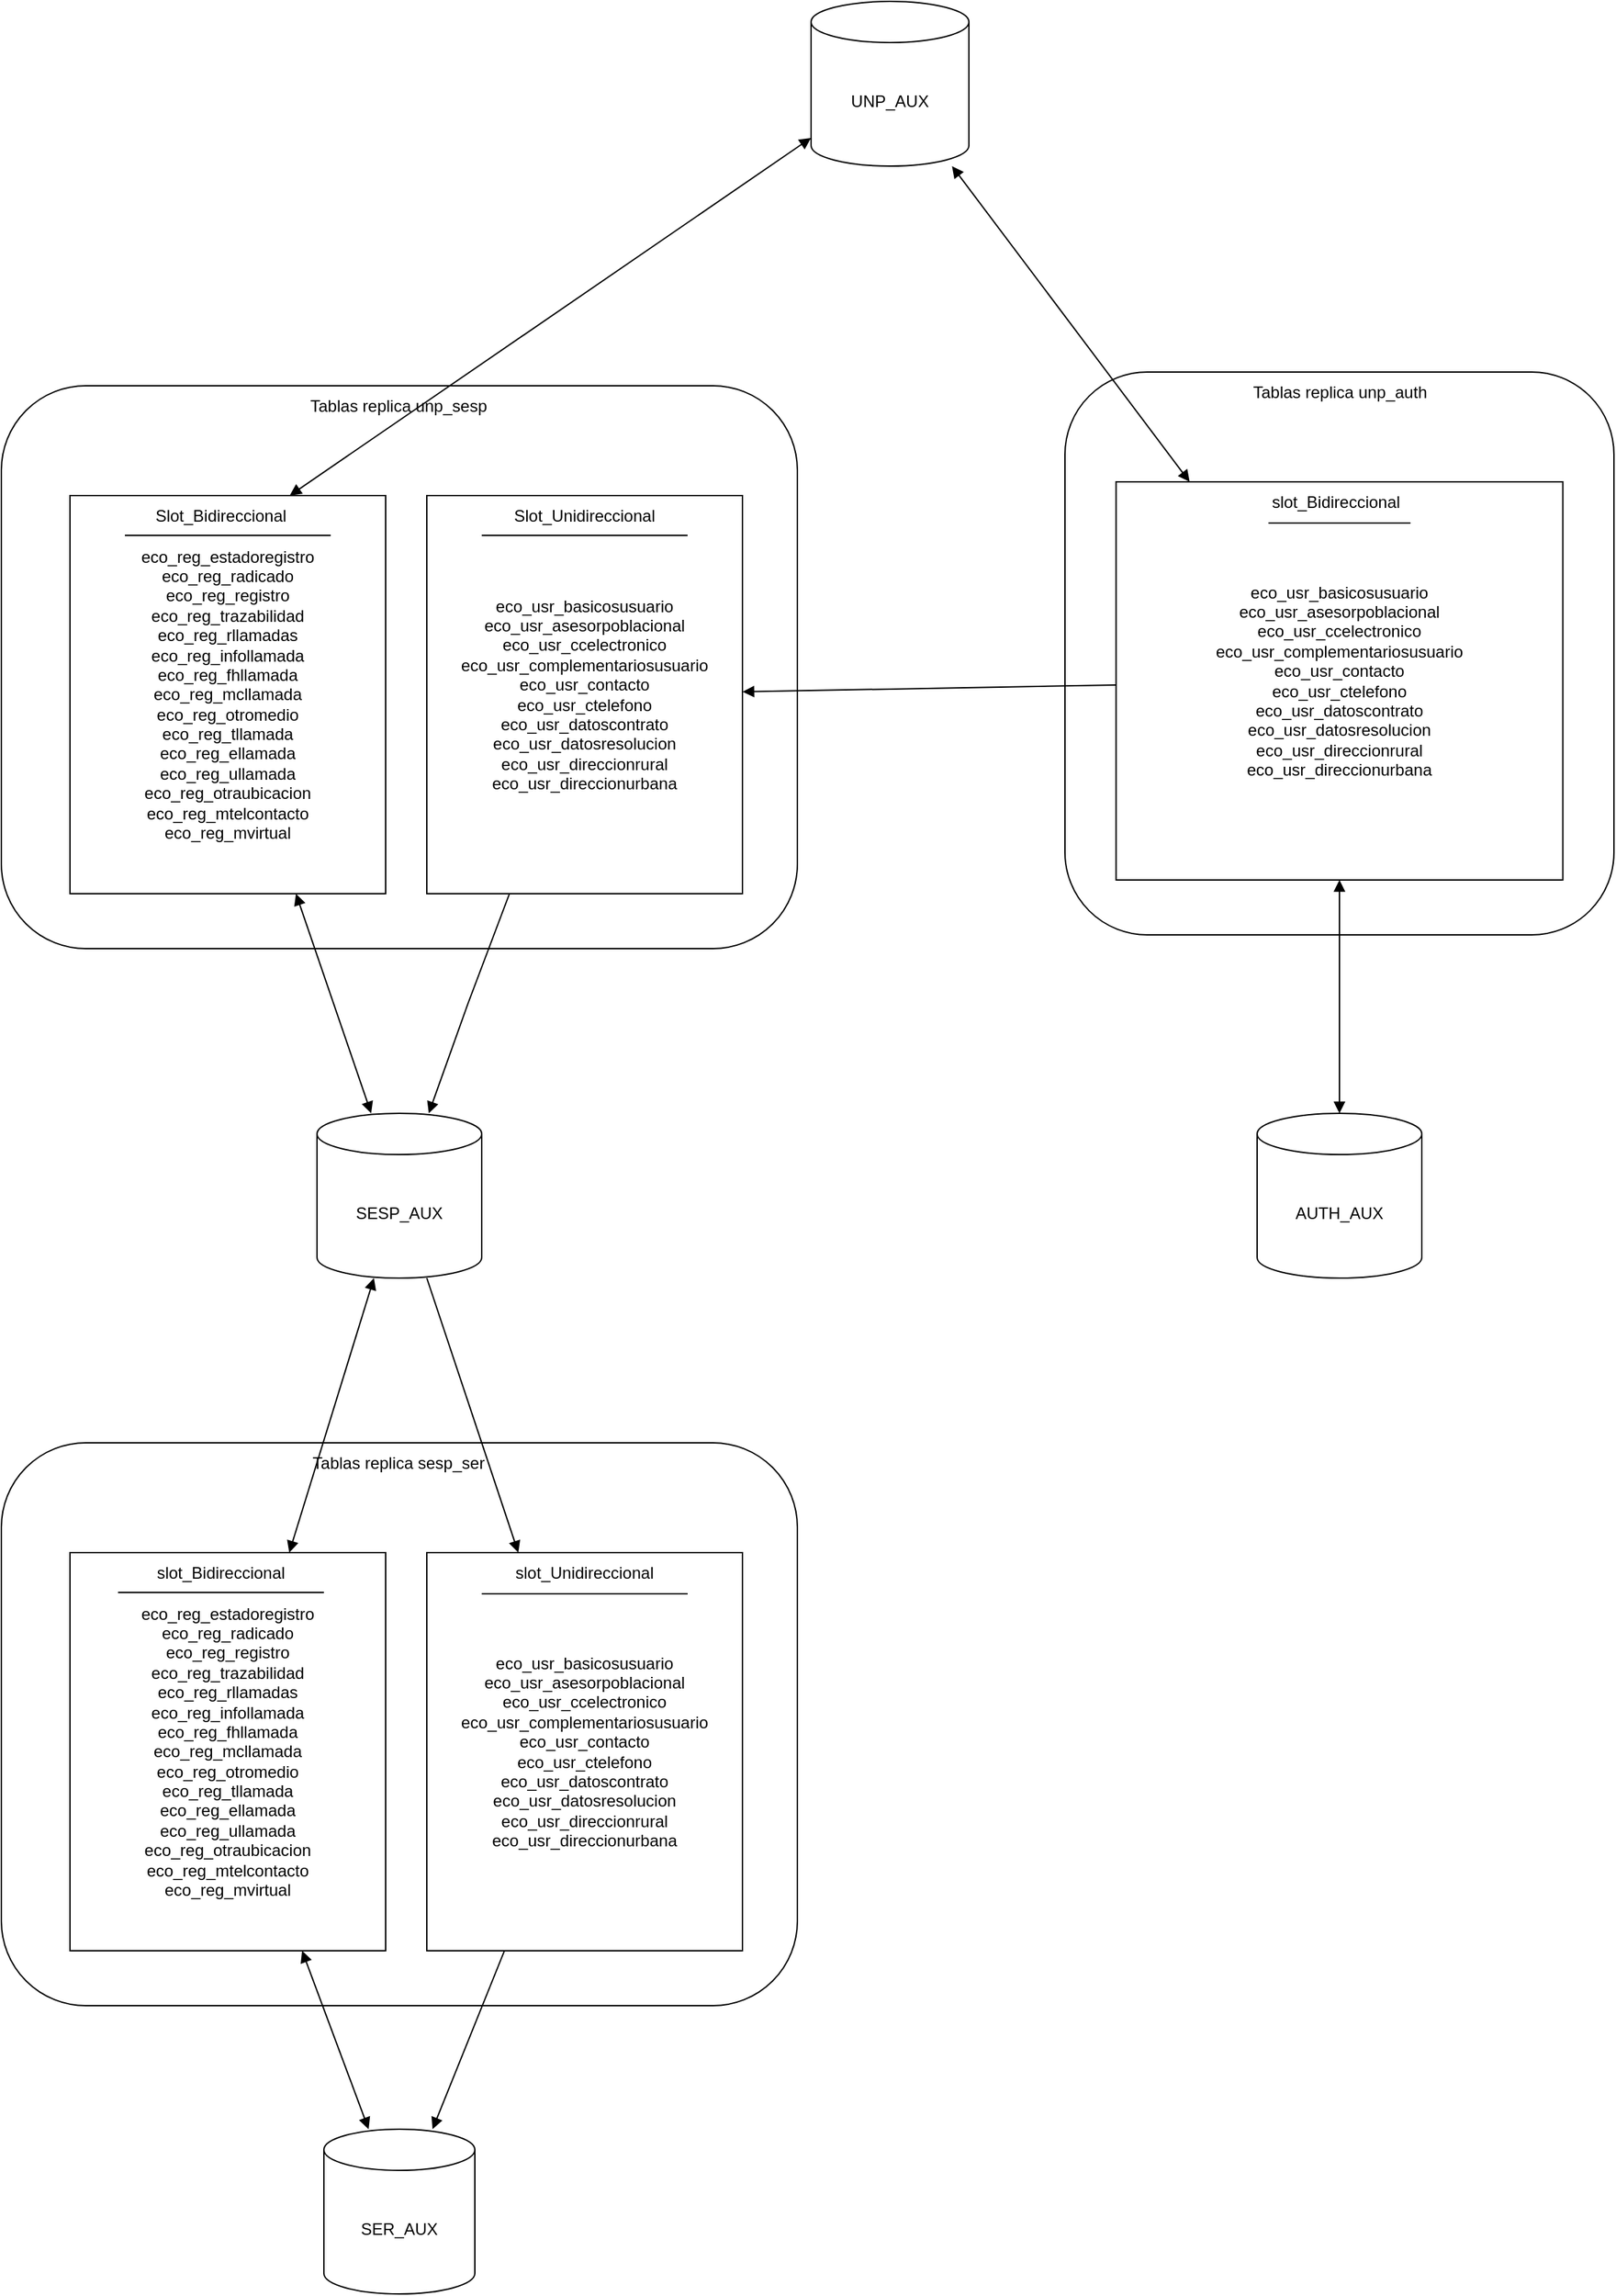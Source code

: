 <mxfile version="27.0.6">
  <diagram name="Página-1" id="cD-U_-u4l6rcsm08kq4a">
    <mxGraphModel dx="2518" dy="1433" grid="1" gridSize="10" guides="1" tooltips="1" connect="1" arrows="1" fold="1" page="1" pageScale="1" pageWidth="5000" pageHeight="2500" math="0" shadow="0">
      <root>
        <mxCell id="0" />
        <mxCell id="1" parent="0" />
        <mxCell id="-sTfq_-YhvA8usg72Ecp-22" value="" style="group" vertex="1" connectable="0" parent="1">
          <mxGeometry x="1045" y="480" width="400" height="510" as="geometry" />
        </mxCell>
        <mxCell id="-sTfq_-YhvA8usg72Ecp-23" value="" style="rounded=1;whiteSpace=wrap;html=1;" vertex="1" parent="-sTfq_-YhvA8usg72Ecp-22">
          <mxGeometry width="400" height="410" as="geometry" />
        </mxCell>
        <mxCell id="-sTfq_-YhvA8usg72Ecp-24" value="Tablas replica unp_auth" style="text;html=1;align=center;verticalAlign=middle;whiteSpace=wrap;rounded=0;" vertex="1" parent="-sTfq_-YhvA8usg72Ecp-22">
          <mxGeometry x="130.68" width="138.65" height="30" as="geometry" />
        </mxCell>
        <mxCell id="-sTfq_-YhvA8usg72Ecp-25" value="eco_usr_basicosusuario&lt;div&gt;eco_usr_asesorpoblacional&lt;/div&gt;&lt;div&gt;eco_usr_ccelectronico&lt;/div&gt;&lt;div&gt;eco_usr_complementariosusuario&lt;/div&gt;&lt;div&gt;eco_usr_contacto&lt;/div&gt;&lt;div&gt;eco_usr_ctelefono&lt;/div&gt;&lt;div&gt;eco_usr_datoscontrato&lt;/div&gt;&lt;div&gt;eco_usr_datosresolucion&lt;/div&gt;&lt;div&gt;eco_usr_direccionrural&lt;/div&gt;&lt;div&gt;eco_usr_direccionurbana&lt;/div&gt;" style="rounded=0;whiteSpace=wrap;html=1;" vertex="1" parent="-sTfq_-YhvA8usg72Ecp-22">
          <mxGeometry x="37.24" y="80" width="325.52" height="290" as="geometry" />
        </mxCell>
        <mxCell id="-sTfq_-YhvA8usg72Ecp-27" value="slot_Bidireccional" style="text;html=1;align=center;verticalAlign=middle;whiteSpace=wrap;rounded=0;" vertex="1" parent="-sTfq_-YhvA8usg72Ecp-22">
          <mxGeometry x="176.555" y="80" width="41.379" height="30" as="geometry" />
        </mxCell>
        <mxCell id="-sTfq_-YhvA8usg72Ecp-38" value="" style="endArrow=none;html=1;rounded=0;" edge="1" parent="-sTfq_-YhvA8usg72Ecp-22">
          <mxGeometry width="50" height="50" relative="1" as="geometry">
            <mxPoint x="148.279" y="110" as="sourcePoint" />
            <mxPoint x="251.727" y="110" as="targetPoint" />
          </mxGeometry>
        </mxCell>
        <mxCell id="-sTfq_-YhvA8usg72Ecp-29" value="" style="group" vertex="1" connectable="0" parent="1">
          <mxGeometry x="270" y="1260" width="580" height="510" as="geometry" />
        </mxCell>
        <mxCell id="-sTfq_-YhvA8usg72Ecp-30" value="" style="rounded=1;whiteSpace=wrap;html=1;" vertex="1" parent="-sTfq_-YhvA8usg72Ecp-29">
          <mxGeometry width="580" height="410" as="geometry" />
        </mxCell>
        <mxCell id="-sTfq_-YhvA8usg72Ecp-31" value="Tablas replica sesp_ser" style="text;html=1;align=center;verticalAlign=middle;whiteSpace=wrap;rounded=0;" vertex="1" parent="-sTfq_-YhvA8usg72Ecp-29">
          <mxGeometry x="219.459" width="141.081" height="30" as="geometry" />
        </mxCell>
        <mxCell id="-sTfq_-YhvA8usg72Ecp-32" value="&lt;div&gt;eco_reg_estadoregistro&lt;/div&gt;&lt;div&gt;eco_reg_radicado&lt;/div&gt;&lt;div&gt;eco_reg_registro&lt;/div&gt;&lt;div&gt;eco_reg_trazabilidad&lt;br&gt;&lt;/div&gt;&lt;div&gt;eco_reg_rllamadas&lt;/div&gt;&lt;div&gt;eco_reg_infollamada&lt;/div&gt;&lt;div&gt;eco_reg_fhllamada&lt;/div&gt;&lt;div&gt;eco_reg_mcllamada&lt;/div&gt;&lt;div&gt;eco_reg_otromedio&lt;/div&gt;&lt;div&gt;eco_reg_tllamada&lt;/div&gt;&lt;div&gt;eco_reg_ellamada&lt;/div&gt;&lt;div&gt;eco_reg_ullamada&lt;/div&gt;&lt;div&gt;eco_reg_otraubicacion&lt;/div&gt;&lt;div&gt;eco_reg_mtelcontacto&lt;/div&gt;&lt;div&gt;eco_reg_mvirtual&lt;/div&gt;" style="rounded=0;whiteSpace=wrap;html=1;" vertex="1" parent="-sTfq_-YhvA8usg72Ecp-29">
          <mxGeometry x="50" y="80" width="230" height="290" as="geometry" />
        </mxCell>
        <mxCell id="-sTfq_-YhvA8usg72Ecp-33" value="eco_usr_basicosusuario&lt;div&gt;eco_usr_asesorpoblacional&lt;/div&gt;&lt;div&gt;eco_usr_ccelectronico&lt;/div&gt;&lt;div&gt;eco_usr_complementariosusuario&lt;/div&gt;&lt;div&gt;eco_usr_contacto&lt;/div&gt;&lt;div&gt;eco_usr_ctelefono&lt;/div&gt;&lt;div&gt;eco_usr_datoscontrato&lt;/div&gt;&lt;div&gt;eco_usr_datosresolucion&lt;/div&gt;&lt;div&gt;eco_usr_direccionrural&lt;/div&gt;&lt;div&gt;eco_usr_direccionurbana&lt;/div&gt;" style="rounded=0;whiteSpace=wrap;html=1;" vertex="1" parent="-sTfq_-YhvA8usg72Ecp-29">
          <mxGeometry x="310" y="80" width="230" height="290" as="geometry" />
        </mxCell>
        <mxCell id="-sTfq_-YhvA8usg72Ecp-34" value="slot_Bidireccional" style="text;html=1;align=center;verticalAlign=middle;whiteSpace=wrap;rounded=0;" vertex="1" parent="-sTfq_-YhvA8usg72Ecp-29">
          <mxGeometry x="130" y="80" width="60" height="30" as="geometry" />
        </mxCell>
        <mxCell id="-sTfq_-YhvA8usg72Ecp-35" value="slot_Unidireccional" style="text;html=1;align=center;verticalAlign=middle;whiteSpace=wrap;rounded=0;" vertex="1" parent="-sTfq_-YhvA8usg72Ecp-29">
          <mxGeometry x="395" y="80" width="60" height="30" as="geometry" />
        </mxCell>
        <mxCell id="-sTfq_-YhvA8usg72Ecp-40" value="" style="endArrow=none;html=1;rounded=0;" edge="1" parent="-sTfq_-YhvA8usg72Ecp-29">
          <mxGeometry width="50" height="50" relative="1" as="geometry">
            <mxPoint x="85" y="109" as="sourcePoint" />
            <mxPoint x="235" y="109" as="targetPoint" />
          </mxGeometry>
        </mxCell>
        <mxCell id="-sTfq_-YhvA8usg72Ecp-41" value="" style="endArrow=none;html=1;rounded=0;" edge="1" parent="-sTfq_-YhvA8usg72Ecp-29">
          <mxGeometry width="50" height="50" relative="1" as="geometry">
            <mxPoint x="350" y="110" as="sourcePoint" />
            <mxPoint x="500" y="110" as="targetPoint" />
          </mxGeometry>
        </mxCell>
        <mxCell id="-sTfq_-YhvA8usg72Ecp-46" value="" style="group" vertex="1" connectable="0" parent="1">
          <mxGeometry x="270" y="490" width="580" height="410" as="geometry" />
        </mxCell>
        <mxCell id="-sTfq_-YhvA8usg72Ecp-1" value="" style="rounded=1;whiteSpace=wrap;html=1;" vertex="1" parent="-sTfq_-YhvA8usg72Ecp-46">
          <mxGeometry width="580" height="410" as="geometry" />
        </mxCell>
        <mxCell id="-sTfq_-YhvA8usg72Ecp-3" value="Tablas replica unp_sesp" style="text;html=1;align=center;verticalAlign=middle;whiteSpace=wrap;rounded=0;" vertex="1" parent="-sTfq_-YhvA8usg72Ecp-46">
          <mxGeometry x="219.459" width="141.081" height="30" as="geometry" />
        </mxCell>
        <mxCell id="-sTfq_-YhvA8usg72Ecp-7" value="&lt;div&gt;eco_reg_estadoregistro&lt;/div&gt;&lt;div&gt;eco_reg_radicado&lt;/div&gt;&lt;div&gt;eco_reg_registro&lt;/div&gt;&lt;div&gt;eco_reg_trazabilidad&lt;br&gt;&lt;/div&gt;&lt;div&gt;eco_reg_rllamadas&lt;/div&gt;&lt;div&gt;eco_reg_infollamada&lt;/div&gt;&lt;div&gt;eco_reg_fhllamada&lt;/div&gt;&lt;div&gt;eco_reg_mcllamada&lt;/div&gt;&lt;div&gt;eco_reg_otromedio&lt;/div&gt;&lt;div&gt;eco_reg_tllamada&lt;/div&gt;&lt;div&gt;eco_reg_ellamada&lt;/div&gt;&lt;div&gt;eco_reg_ullamada&lt;/div&gt;&lt;div&gt;eco_reg_otraubicacion&lt;/div&gt;&lt;div&gt;eco_reg_mtelcontacto&lt;/div&gt;&lt;div&gt;eco_reg_mvirtual&lt;/div&gt;" style="rounded=0;whiteSpace=wrap;html=1;" vertex="1" parent="-sTfq_-YhvA8usg72Ecp-46">
          <mxGeometry x="50" y="80" width="230" height="290" as="geometry" />
        </mxCell>
        <mxCell id="-sTfq_-YhvA8usg72Ecp-12" value="eco_usr_basicosusuario&lt;div&gt;eco_usr_asesorpoblacional&lt;/div&gt;&lt;div&gt;eco_usr_ccelectronico&lt;/div&gt;&lt;div&gt;eco_usr_complementariosusuario&lt;/div&gt;&lt;div&gt;eco_usr_contacto&lt;/div&gt;&lt;div&gt;eco_usr_ctelefono&lt;/div&gt;&lt;div&gt;eco_usr_datoscontrato&lt;/div&gt;&lt;div&gt;eco_usr_datosresolucion&lt;/div&gt;&lt;div&gt;eco_usr_direccionrural&lt;/div&gt;&lt;div&gt;eco_usr_direccionurbana&lt;/div&gt;" style="rounded=0;whiteSpace=wrap;html=1;" vertex="1" parent="-sTfq_-YhvA8usg72Ecp-46">
          <mxGeometry x="310" y="80" width="230" height="290" as="geometry" />
        </mxCell>
        <mxCell id="-sTfq_-YhvA8usg72Ecp-13" value="Slot_Bidireccional" style="text;html=1;align=center;verticalAlign=middle;whiteSpace=wrap;rounded=0;" vertex="1" parent="-sTfq_-YhvA8usg72Ecp-46">
          <mxGeometry x="130" y="80" width="60" height="30" as="geometry" />
        </mxCell>
        <mxCell id="-sTfq_-YhvA8usg72Ecp-14" value="Slot_Unidireccional" style="text;html=1;align=center;verticalAlign=middle;whiteSpace=wrap;rounded=0;" vertex="1" parent="-sTfq_-YhvA8usg72Ecp-46">
          <mxGeometry x="395" y="80" width="60" height="30" as="geometry" />
        </mxCell>
        <mxCell id="-sTfq_-YhvA8usg72Ecp-36" value="" style="endArrow=none;html=1;rounded=0;" edge="1" parent="-sTfq_-YhvA8usg72Ecp-46">
          <mxGeometry width="50" height="50" relative="1" as="geometry">
            <mxPoint x="90" y="109" as="sourcePoint" />
            <mxPoint x="240" y="109" as="targetPoint" />
          </mxGeometry>
        </mxCell>
        <mxCell id="-sTfq_-YhvA8usg72Ecp-37" value="" style="endArrow=none;html=1;rounded=0;" edge="1" parent="-sTfq_-YhvA8usg72Ecp-46">
          <mxGeometry width="50" height="50" relative="1" as="geometry">
            <mxPoint x="350" y="109" as="sourcePoint" />
            <mxPoint x="500" y="109" as="targetPoint" />
          </mxGeometry>
        </mxCell>
        <mxCell id="-sTfq_-YhvA8usg72Ecp-49" value="UNP_AUX" style="shape=cylinder3;whiteSpace=wrap;html=1;boundedLbl=1;backgroundOutline=1;size=15;" vertex="1" parent="1">
          <mxGeometry x="860" y="210" width="115" height="120" as="geometry" />
        </mxCell>
        <mxCell id="-sTfq_-YhvA8usg72Ecp-50" value="SER_AUX" style="shape=cylinder3;whiteSpace=wrap;html=1;boundedLbl=1;backgroundOutline=1;size=15;" vertex="1" parent="1">
          <mxGeometry x="505" y="1760" width="110" height="120" as="geometry" />
        </mxCell>
        <mxCell id="-sTfq_-YhvA8usg72Ecp-51" value="SESP_AUX" style="shape=cylinder3;whiteSpace=wrap;html=1;boundedLbl=1;backgroundOutline=1;size=15;" vertex="1" parent="1">
          <mxGeometry x="500" y="1020" width="120" height="120" as="geometry" />
        </mxCell>
        <mxCell id="-sTfq_-YhvA8usg72Ecp-52" value="AUTH_AUX" style="shape=cylinder3;whiteSpace=wrap;html=1;boundedLbl=1;backgroundOutline=1;size=15;" vertex="1" parent="1">
          <mxGeometry x="1185" y="1020" width="120" height="120" as="geometry" />
        </mxCell>
        <mxCell id="-sTfq_-YhvA8usg72Ecp-54" value="" style="endArrow=none;html=1;rounded=0;endFill=1;startFill=1;startArrow=block;" edge="1" parent="1" source="-sTfq_-YhvA8usg72Ecp-12" target="-sTfq_-YhvA8usg72Ecp-25">
          <mxGeometry width="50" height="50" relative="1" as="geometry">
            <mxPoint x="800" y="420" as="sourcePoint" />
            <mxPoint x="850" y="370" as="targetPoint" />
          </mxGeometry>
        </mxCell>
        <mxCell id="-sTfq_-YhvA8usg72Ecp-55" value="" style="endArrow=block;html=1;rounded=0;startArrow=block;startFill=1;endFill=1;" edge="1" parent="1" source="-sTfq_-YhvA8usg72Ecp-49" target="-sTfq_-YhvA8usg72Ecp-25">
          <mxGeometry width="50" height="50" relative="1" as="geometry">
            <mxPoint x="1000" y="480" as="sourcePoint" />
            <mxPoint x="1135" y="320" as="targetPoint" />
          </mxGeometry>
        </mxCell>
        <mxCell id="-sTfq_-YhvA8usg72Ecp-56" value="" style="endArrow=block;html=1;rounded=0;startArrow=block;startFill=1;endFill=1;" edge="1" parent="1" source="-sTfq_-YhvA8usg72Ecp-51" target="-sTfq_-YhvA8usg72Ecp-7">
          <mxGeometry width="50" height="50" relative="1" as="geometry">
            <mxPoint x="720" y="1070" as="sourcePoint" />
            <mxPoint x="855" y="910" as="targetPoint" />
          </mxGeometry>
        </mxCell>
        <mxCell id="-sTfq_-YhvA8usg72Ecp-57" value="" style="endArrow=none;html=1;rounded=0;endFill=1;startArrow=block;startFill=1;" edge="1" parent="1" source="-sTfq_-YhvA8usg72Ecp-51" target="-sTfq_-YhvA8usg72Ecp-12">
          <mxGeometry width="50" height="50" relative="1" as="geometry">
            <mxPoint x="734" y="1080" as="sourcePoint" />
            <mxPoint x="680" y="920" as="targetPoint" />
            <Array as="points">
              <mxPoint x="610" y="940" />
            </Array>
          </mxGeometry>
        </mxCell>
        <mxCell id="-sTfq_-YhvA8usg72Ecp-58" value="" style="endArrow=block;html=1;rounded=0;endFill=1;startArrow=block;startFill=1;" edge="1" parent="1" source="-sTfq_-YhvA8usg72Ecp-25" target="-sTfq_-YhvA8usg72Ecp-52">
          <mxGeometry width="50" height="50" relative="1" as="geometry">
            <mxPoint x="990" y="920" as="sourcePoint" />
            <mxPoint x="1108" y="1070" as="targetPoint" />
          </mxGeometry>
        </mxCell>
        <mxCell id="-sTfq_-YhvA8usg72Ecp-59" value="" style="endArrow=none;html=1;rounded=0;startArrow=block;startFill=1;" edge="1" parent="1" source="-sTfq_-YhvA8usg72Ecp-33" target="-sTfq_-YhvA8usg72Ecp-51">
          <mxGeometry width="50" height="50" relative="1" as="geometry">
            <mxPoint x="650" y="1230" as="sourcePoint" />
            <mxPoint x="709" y="1070" as="targetPoint" />
          </mxGeometry>
        </mxCell>
        <mxCell id="-sTfq_-YhvA8usg72Ecp-60" value="" style="endArrow=block;html=1;rounded=0;startArrow=block;startFill=1;endFill=1;" edge="1" parent="1" source="-sTfq_-YhvA8usg72Ecp-32" target="-sTfq_-YhvA8usg72Ecp-51">
          <mxGeometry width="50" height="50" relative="1" as="geometry">
            <mxPoint x="434" y="1190" as="sourcePoint" />
            <mxPoint x="380" y="1030" as="targetPoint" />
          </mxGeometry>
        </mxCell>
        <mxCell id="-sTfq_-YhvA8usg72Ecp-61" value="" style="endArrow=none;html=1;rounded=0;endFill=1;startFill=1;startArrow=block;" edge="1" parent="1" source="-sTfq_-YhvA8usg72Ecp-50" target="-sTfq_-YhvA8usg72Ecp-33">
          <mxGeometry width="50" height="50" relative="1" as="geometry">
            <mxPoint x="947" y="1840" as="sourcePoint" />
            <mxPoint x="880" y="1640" as="targetPoint" />
          </mxGeometry>
        </mxCell>
        <mxCell id="-sTfq_-YhvA8usg72Ecp-62" value="" style="endArrow=block;html=1;rounded=0;startArrow=block;startFill=1;endFill=1;" edge="1" parent="1" source="-sTfq_-YhvA8usg72Ecp-50" target="-sTfq_-YhvA8usg72Ecp-32">
          <mxGeometry width="50" height="50" relative="1" as="geometry">
            <mxPoint x="350" y="1920" as="sourcePoint" />
            <mxPoint x="403" y="1790" as="targetPoint" />
          </mxGeometry>
        </mxCell>
        <mxCell id="-sTfq_-YhvA8usg72Ecp-63" value="" style="endArrow=block;html=1;rounded=0;endFill=1;startFill=1;startArrow=block;exitX=0.696;exitY=0;exitDx=0;exitDy=0;exitPerimeter=0;" edge="1" parent="1" source="-sTfq_-YhvA8usg72Ecp-7" target="-sTfq_-YhvA8usg72Ecp-49">
          <mxGeometry width="50" height="50" relative="1" as="geometry">
            <mxPoint x="540" y="375" as="sourcePoint" />
            <mxPoint x="812" y="370" as="targetPoint" />
          </mxGeometry>
        </mxCell>
      </root>
    </mxGraphModel>
  </diagram>
</mxfile>

